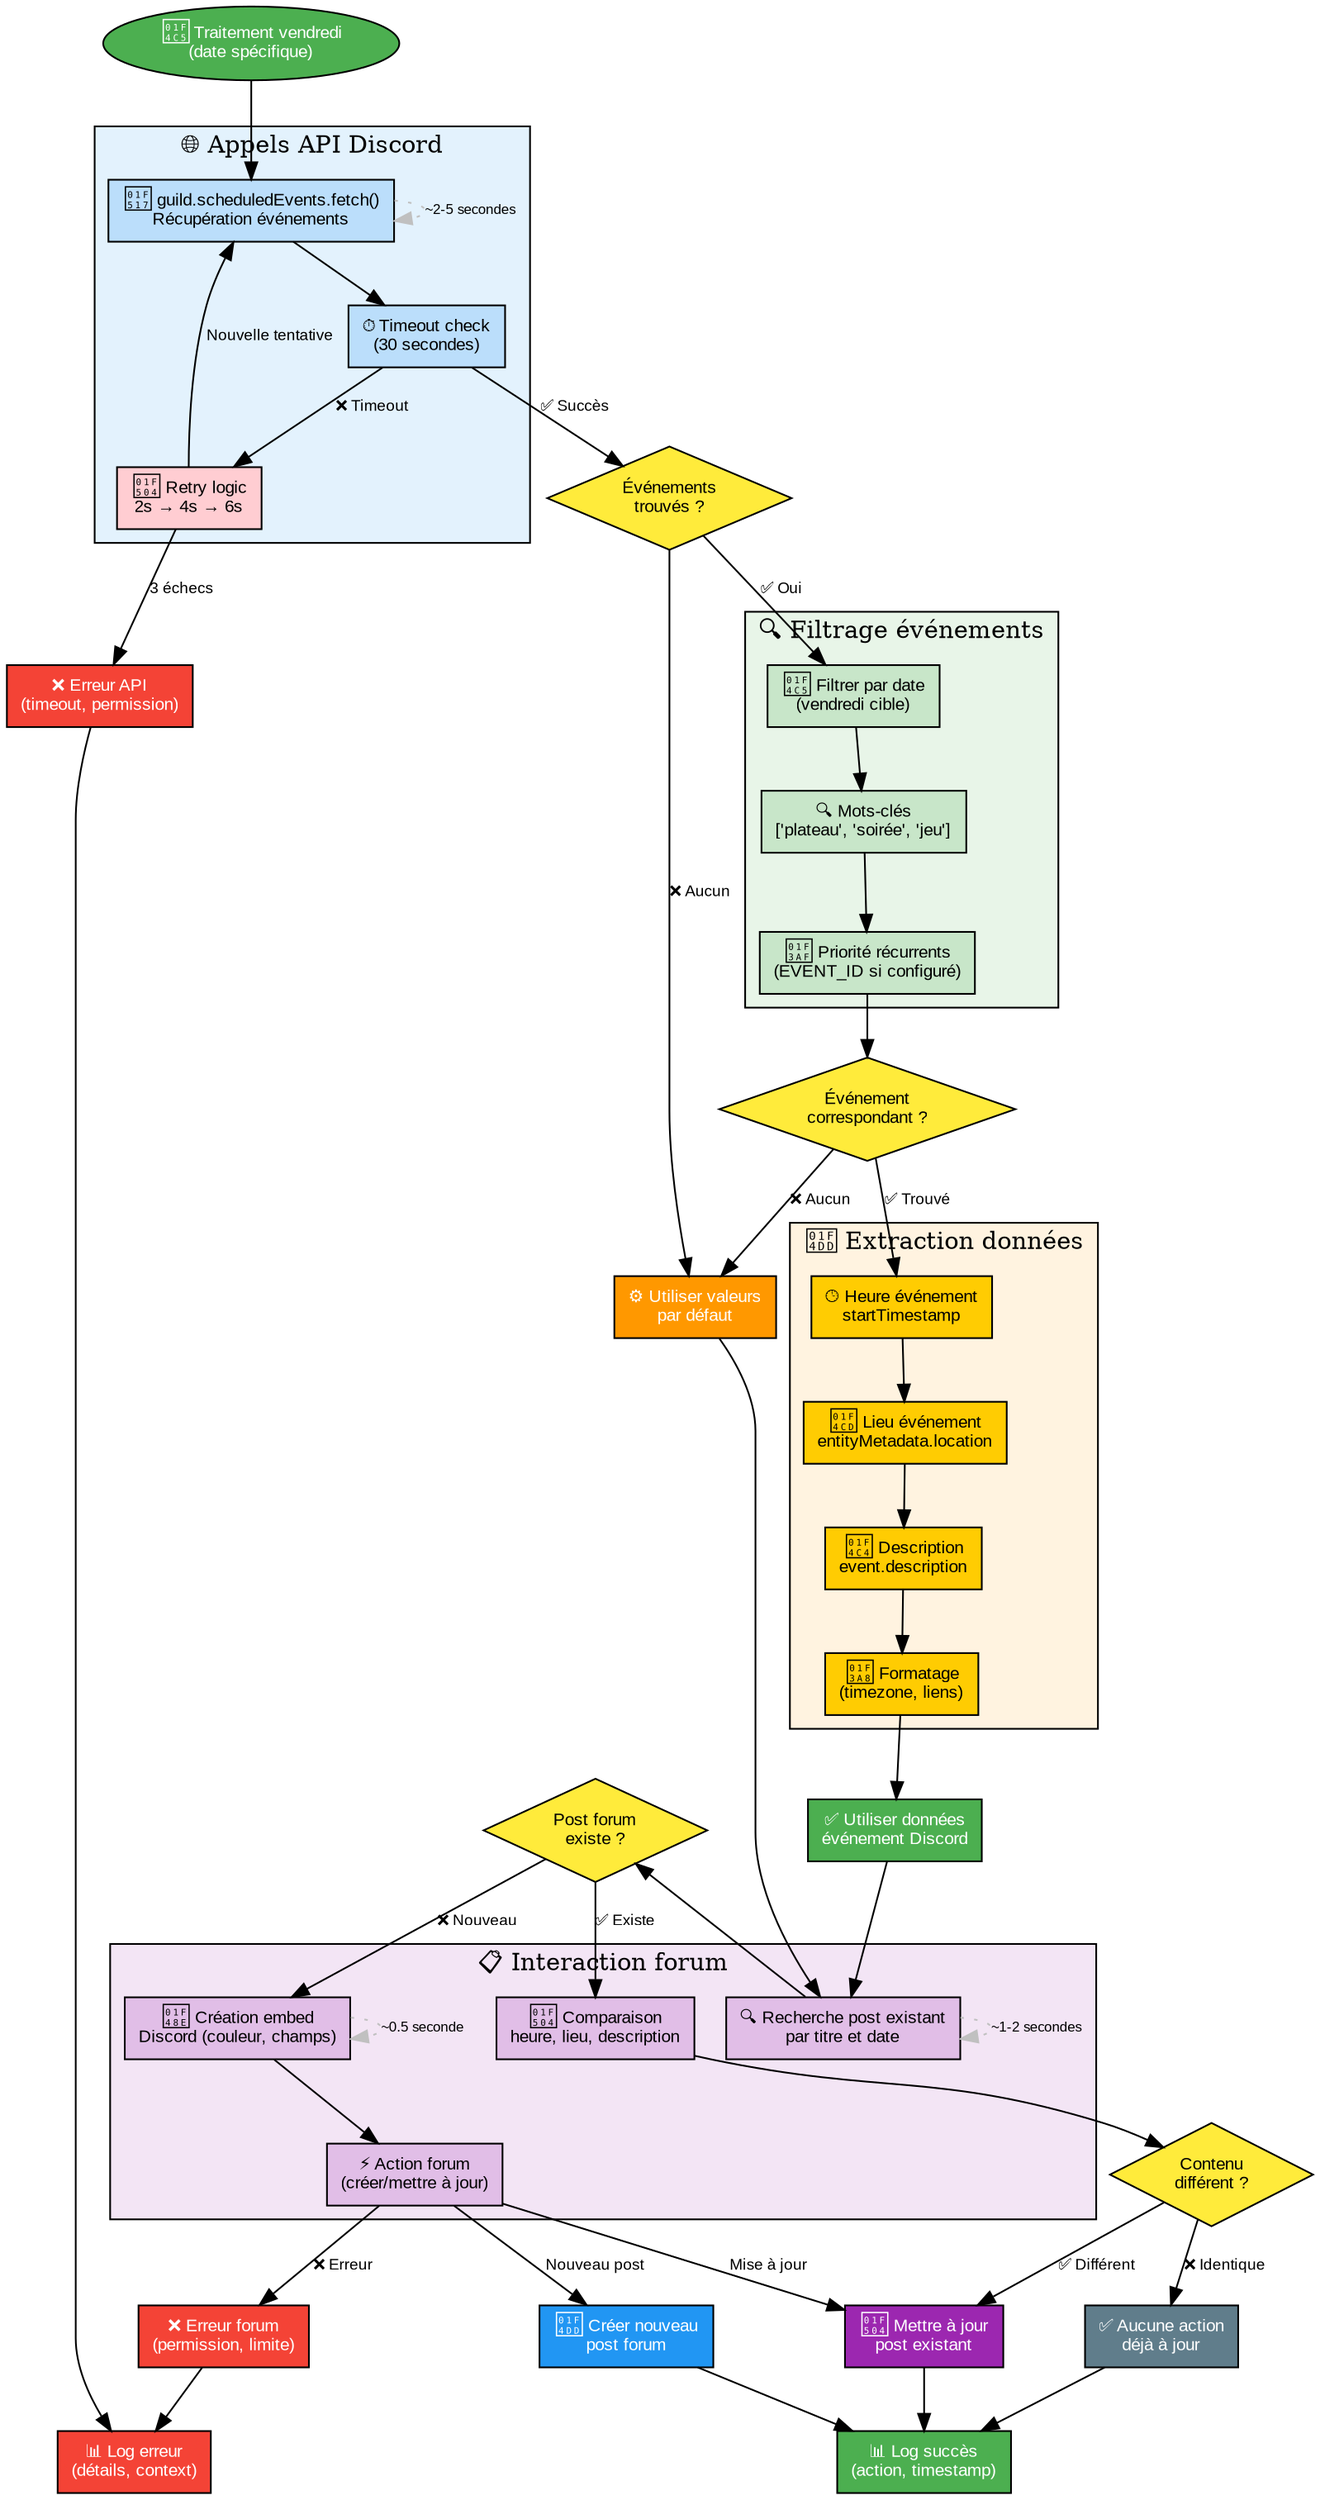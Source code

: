 digraph event_processing {
    rankdir=TB;
    bgcolor="white";
    
    // Styling
    node [shape=box, style=filled, fontname="Arial", fontsize=10];
    edge [fontname="Arial", fontsize=9];
    
    // Input
    start [label="📅 Traitement vendredi\n(date spécifique)", 
           shape=ellipse, fillcolor="#4caf50", fontcolor="white"];
    
    // API Call with retry
    subgraph cluster_api {
        label="🌐 Appels API Discord";
        style=filled;
        fillcolor="#e3f2fd";
        
        api_call [label="🔗 guild.scheduledEvents.fetch()\nRécupération événements", fillcolor="#bbdefb"];
        timeout_check [label="⏱️ Timeout check\n(30 secondes)", fillcolor="#bbdefb"];
        retry_logic [label="🔄 Retry logic\n2s → 4s → 6s", fillcolor="#ffcdd2"];
    }
    
    // Event filtering
    subgraph cluster_filter {
        label="🔍 Filtrage événements";
        style=filled;
        fillcolor="#e8f5e8";
        
        filter_date [label="📅 Filtrer par date\n(vendredi cible)", fillcolor="#c8e6c9"];
        filter_keywords [label="🔍 Mots-clés\n['plateau', 'soirée', 'jeu']", fillcolor="#c8e6c9"];
        recurrent_priority [label="🎯 Priorité récurrents\n(EVENT_ID si configuré)", fillcolor="#c8e6c9"];
    }
    
    // Data extraction
    subgraph cluster_extract {
        label="📝 Extraction données";
        style=filled;
        fillcolor="#fff3e0";
        
        extract_time [label="🕒 Heure événement\nstartTimestamp", fillcolor="#ffcc02"];
        extract_location [label="📍 Lieu événement\nentityMetadata.location", fillcolor="#ffcc02"];
        extract_description [label="📄 Description\nevent.description", fillcolor="#ffcc02"];
        format_data [label="🎨 Formatage\n(timezone, liens)", fillcolor="#ffcc02"];
    }
    
    // Forum interaction
    subgraph cluster_forum {
        label="📋 Interaction forum";
        style=filled;
        fillcolor="#f3e5f5";
        
        search_existing [label="🔍 Recherche post existant\npar titre et date", fillcolor="#e1bee7"];
        compare_content [label="🔄 Comparaison\nheure, lieu, description", fillcolor="#e1bee7"];
        create_embed [label="💎 Création embed\nDiscord (couleur, champs)", fillcolor="#e1bee7"];
        forum_action [label="⚡ Action forum\n(créer/mettre à jour)", fillcolor="#e1bee7"];
    }
    
    // Decision points
    events_found [label="Événements\ntrouvés ?", shape=diamond, fillcolor="#ffeb3b"];
    matching_event [label="Événement\ncorrespondant ?", shape=diamond, fillcolor="#ffeb3b"];
    post_exists [label="Post forum\nexiste ?", shape=diamond, fillcolor="#ffeb3b"];
    content_different [label="Contenu\ndifférent ?", shape=diamond, fillcolor="#ffeb3b"];
    
    // Outcomes
    use_event_data [label="✅ Utiliser données\névénement Discord", fillcolor="#4caf50", fontcolor="white"];
    use_defaults [label="⚙️ Utiliser valeurs\npar défaut", fillcolor="#ff9800", fontcolor="white"];
    create_new [label="📝 Créer nouveau\npost forum", fillcolor="#2196f3", fontcolor="white"];
    update_existing [label="🔄 Mettre à jour\npost existant", fillcolor="#9c27b0", fontcolor="white"];
    no_action [label="✅ Aucune action\ndéjà à jour", fillcolor="#607d8b", fontcolor="white"];
    
    // Error states
    api_error [label="❌ Erreur API\n(timeout, permission)", fillcolor="#f44336", fontcolor="white"];
    forum_error [label="❌ Erreur forum\n(permission, limite)", fillcolor="#f44336", fontcolor="white"];
    
    // Logging
    log_success [label="📊 Log succès\n(action, timestamp)", fillcolor="#4caf50", fontcolor="white"];
    log_error [label="📊 Log erreur\n(détails, context)", fillcolor="#f44336", fontcolor="white"];
    
    // Flow
    start -> api_call;
    
    // API flow with retry
    api_call -> timeout_check;
    timeout_check -> events_found [label="✅ Succès"];
    timeout_check -> retry_logic [label="❌ Timeout"];
    retry_logic -> api_call [label="Nouvelle tentative"];
    retry_logic -> api_error [label="3 échecs"];
    
    // Event processing flow
    events_found -> filter_date [label="✅ Oui"];
    events_found -> use_defaults [label="❌ Aucun"];
    
    filter_date -> filter_keywords;
    filter_keywords -> recurrent_priority;
    recurrent_priority -> matching_event;
    
    matching_event -> extract_time [label="✅ Trouvé"];
    matching_event -> use_defaults [label="❌ Aucun"];
    
    // Data extraction flow
    extract_time -> extract_location -> extract_description -> format_data;
    format_data -> use_event_data;
    
    // Forum interaction flow
    use_event_data -> search_existing;
    use_defaults -> search_existing;
    
    search_existing -> post_exists;
    post_exists -> compare_content [label="✅ Existe"];
    post_exists -> create_embed [label="❌ Nouveau"];
    
    compare_content -> content_different;
    content_different -> update_existing [label="✅ Différent"];
    content_different -> no_action [label="❌ Identique"];
    
    create_embed -> forum_action;
    forum_action -> create_new [label="Nouveau post"];
    forum_action -> update_existing [label="Mise à jour"];
    forum_action -> forum_error [label="❌ Erreur"];
    
    // Success logging
    create_new -> log_success;
    update_existing -> log_success;
    no_action -> log_success;
    
    // Error logging
    api_error -> log_error;
    forum_error -> log_error;
    
    // Timeline annotations
    edge [style=dotted, color="gray", fontsize=8];
    api_call -> api_call [label="~2-5 secondes"];
    search_existing -> search_existing [label="~1-2 secondes"];
    create_embed -> create_embed [label="~0.5 seconde"];
}